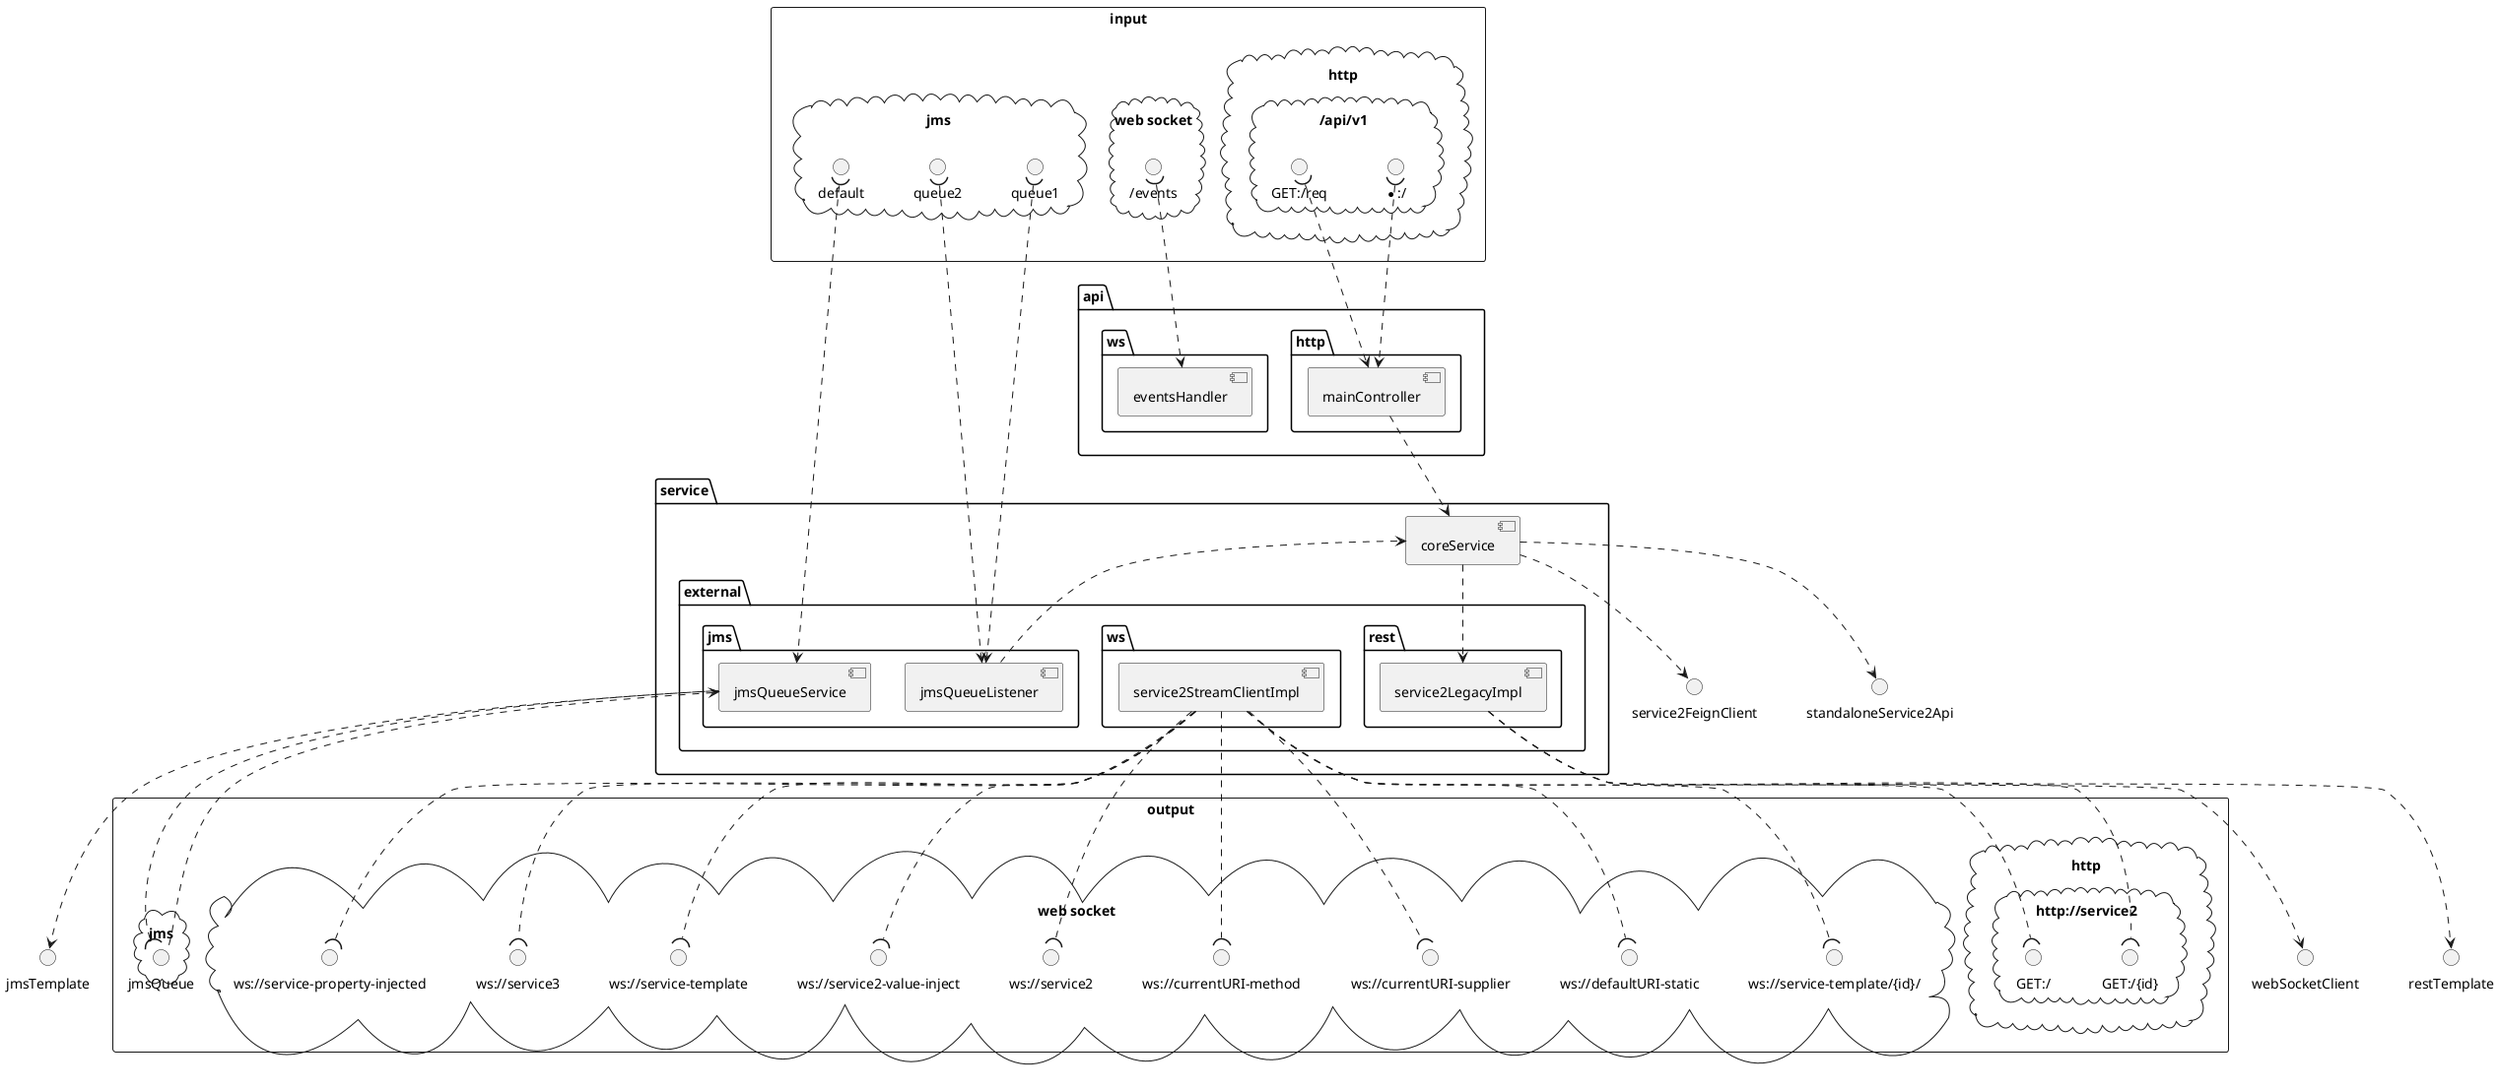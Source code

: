 @startuml
package "api" as api {
  package "http" as api.http {
    [mainController] as mainController
  }
  package "ws" as api.ws {
    [eventsHandler] as eventsHandler
  }
}
package "service" as service {
  [coreService] as coreService
  package "external" as service.external {
    package "jms" as service.external.jms {
      [jmsQueueListener] as jmsQueueListener
      [jmsQueueService] as jmsQueueService
    }
    package "rest" as service.external.rest {
      [service2LegacyImpl] as service2LegacyImpl
    }
    package "ws" as service.external.ws {
      [service2StreamClientImpl] as service2StreamClientImpl
    }
  }
}
mainController ..> coreService
coreService ..> service2FeignClient
coreService ..> service2LegacyImpl
coreService ..> standaloneService2Api
jmsQueueListener ..> coreService
jmsQueueService ..> jmsTemplate
service2LegacyImpl ..> restTemplate
service2StreamClientImpl ..> webSocketClient
rectangle "input" as input {
  cloud "http" as input.http {
    cloud "/api/v1" {
      interface "*:/" as in.http...
      in.http... )..> mainController
      interface "GET:/req" as in.http.GET..req
      in.http.GET..req )..> mainController
    }
  }
  cloud "web socket" as input.websocket {
    interface "/events" as in.ws..events
    in.ws..events )..> eventsHandler
  }
  cloud "jms" as input.jms {
    interface "queue2" as in.jms.queue2
    in.jms.queue2 )..> jmsQueueListener
    interface "default" as in.jms.default
    in.jms.default )..> jmsQueueService
    interface "queue1" as in.jms.queue1
    in.jms.queue1 )..> jmsQueueListener
  }
}
rectangle "output" as output {
  cloud "http" as output.http {
    cloud "http://service2" {
      interface "GET:/" as out.http.GET..
      service2LegacyImpl ..( out.http.GET..
      interface "GET:/{id}" as out.http.GET..id
      service2LegacyImpl ..( out.http.GET..id
    }
  }
  cloud "web socket" as output.websocket {
    interface "ws://service-template/{id}/" as out.ws.ws...service.template.id.
    service2StreamClientImpl ..( out.ws.ws...service.template.id.
    interface "ws://defaultURI-static" as out.ws.ws...defaultURI.static
    service2StreamClientImpl ..( out.ws.ws...defaultURI.static
    interface "ws://currentURI-supplier" as out.ws.ws...currentURI.supplier
    service2StreamClientImpl ..( out.ws.ws...currentURI.supplier
    interface "ws://currentURI-method" as out.ws.ws...currentURI.method
    service2StreamClientImpl ..( out.ws.ws...currentURI.method
    interface "ws://service2" as out.ws.ws...service2
    service2StreamClientImpl ..( out.ws.ws...service2
    interface "ws://service2-value-inject" as out.ws.ws...service2.value.inject
    service2StreamClientImpl ..( out.ws.ws...service2.value.inject
    interface "ws://service-template" as out.ws.ws...service.template
    service2StreamClientImpl ..( out.ws.ws...service.template
    interface "ws://service3" as out.ws.ws...service3
    service2StreamClientImpl ..( out.ws.ws...service3
    interface "ws://service-property-injected" as out.ws.ws...service.property.injected
    service2StreamClientImpl ..( out.ws.ws...service.property.injected
  }
  cloud "jms" as output.jms {
    interface "jmsQueue" as outIn.jms.jmsQueue
    outIn.jms.jmsQueue ).. jmsQueueService
    jmsQueueService <.. outIn.jms.jmsQueue
  }
}
@enduml
